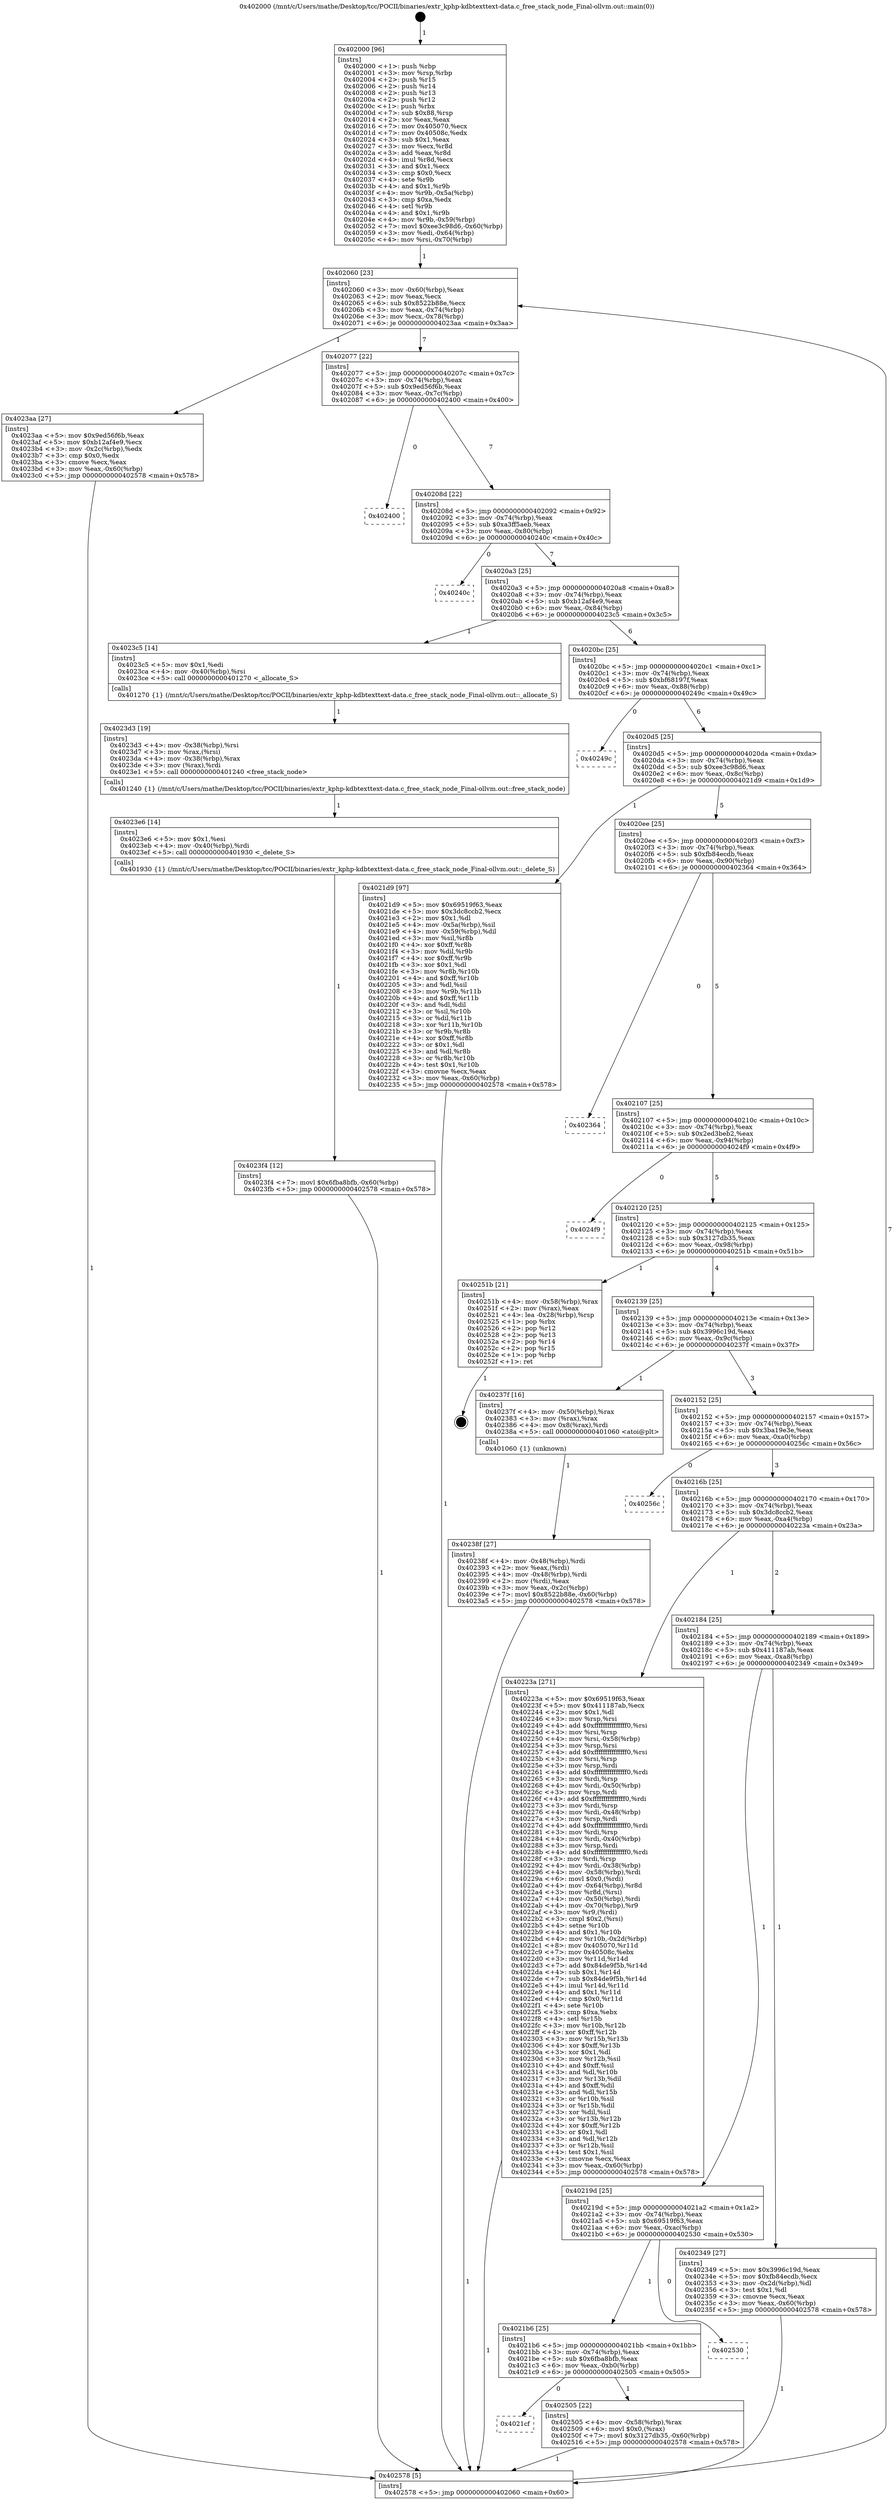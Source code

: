 digraph "0x402000" {
  label = "0x402000 (/mnt/c/Users/mathe/Desktop/tcc/POCII/binaries/extr_kphp-kdbtexttext-data.c_free_stack_node_Final-ollvm.out::main(0))"
  labelloc = "t"
  node[shape=record]

  Entry [label="",width=0.3,height=0.3,shape=circle,fillcolor=black,style=filled]
  "0x402060" [label="{
     0x402060 [23]\l
     | [instrs]\l
     &nbsp;&nbsp;0x402060 \<+3\>: mov -0x60(%rbp),%eax\l
     &nbsp;&nbsp;0x402063 \<+2\>: mov %eax,%ecx\l
     &nbsp;&nbsp;0x402065 \<+6\>: sub $0x8522b88e,%ecx\l
     &nbsp;&nbsp;0x40206b \<+3\>: mov %eax,-0x74(%rbp)\l
     &nbsp;&nbsp;0x40206e \<+3\>: mov %ecx,-0x78(%rbp)\l
     &nbsp;&nbsp;0x402071 \<+6\>: je 00000000004023aa \<main+0x3aa\>\l
  }"]
  "0x4023aa" [label="{
     0x4023aa [27]\l
     | [instrs]\l
     &nbsp;&nbsp;0x4023aa \<+5\>: mov $0x9ed56f6b,%eax\l
     &nbsp;&nbsp;0x4023af \<+5\>: mov $0xb12af4e9,%ecx\l
     &nbsp;&nbsp;0x4023b4 \<+3\>: mov -0x2c(%rbp),%edx\l
     &nbsp;&nbsp;0x4023b7 \<+3\>: cmp $0x0,%edx\l
     &nbsp;&nbsp;0x4023ba \<+3\>: cmove %ecx,%eax\l
     &nbsp;&nbsp;0x4023bd \<+3\>: mov %eax,-0x60(%rbp)\l
     &nbsp;&nbsp;0x4023c0 \<+5\>: jmp 0000000000402578 \<main+0x578\>\l
  }"]
  "0x402077" [label="{
     0x402077 [22]\l
     | [instrs]\l
     &nbsp;&nbsp;0x402077 \<+5\>: jmp 000000000040207c \<main+0x7c\>\l
     &nbsp;&nbsp;0x40207c \<+3\>: mov -0x74(%rbp),%eax\l
     &nbsp;&nbsp;0x40207f \<+5\>: sub $0x9ed56f6b,%eax\l
     &nbsp;&nbsp;0x402084 \<+3\>: mov %eax,-0x7c(%rbp)\l
     &nbsp;&nbsp;0x402087 \<+6\>: je 0000000000402400 \<main+0x400\>\l
  }"]
  Exit [label="",width=0.3,height=0.3,shape=circle,fillcolor=black,style=filled,peripheries=2]
  "0x402400" [label="{
     0x402400\l
  }", style=dashed]
  "0x40208d" [label="{
     0x40208d [22]\l
     | [instrs]\l
     &nbsp;&nbsp;0x40208d \<+5\>: jmp 0000000000402092 \<main+0x92\>\l
     &nbsp;&nbsp;0x402092 \<+3\>: mov -0x74(%rbp),%eax\l
     &nbsp;&nbsp;0x402095 \<+5\>: sub $0xa3ff5aeb,%eax\l
     &nbsp;&nbsp;0x40209a \<+3\>: mov %eax,-0x80(%rbp)\l
     &nbsp;&nbsp;0x40209d \<+6\>: je 000000000040240c \<main+0x40c\>\l
  }"]
  "0x4021cf" [label="{
     0x4021cf\l
  }", style=dashed]
  "0x40240c" [label="{
     0x40240c\l
  }", style=dashed]
  "0x4020a3" [label="{
     0x4020a3 [25]\l
     | [instrs]\l
     &nbsp;&nbsp;0x4020a3 \<+5\>: jmp 00000000004020a8 \<main+0xa8\>\l
     &nbsp;&nbsp;0x4020a8 \<+3\>: mov -0x74(%rbp),%eax\l
     &nbsp;&nbsp;0x4020ab \<+5\>: sub $0xb12af4e9,%eax\l
     &nbsp;&nbsp;0x4020b0 \<+6\>: mov %eax,-0x84(%rbp)\l
     &nbsp;&nbsp;0x4020b6 \<+6\>: je 00000000004023c5 \<main+0x3c5\>\l
  }"]
  "0x402505" [label="{
     0x402505 [22]\l
     | [instrs]\l
     &nbsp;&nbsp;0x402505 \<+4\>: mov -0x58(%rbp),%rax\l
     &nbsp;&nbsp;0x402509 \<+6\>: movl $0x0,(%rax)\l
     &nbsp;&nbsp;0x40250f \<+7\>: movl $0x3127db35,-0x60(%rbp)\l
     &nbsp;&nbsp;0x402516 \<+5\>: jmp 0000000000402578 \<main+0x578\>\l
  }"]
  "0x4023c5" [label="{
     0x4023c5 [14]\l
     | [instrs]\l
     &nbsp;&nbsp;0x4023c5 \<+5\>: mov $0x1,%edi\l
     &nbsp;&nbsp;0x4023ca \<+4\>: mov -0x40(%rbp),%rsi\l
     &nbsp;&nbsp;0x4023ce \<+5\>: call 0000000000401270 \<_allocate_S\>\l
     | [calls]\l
     &nbsp;&nbsp;0x401270 \{1\} (/mnt/c/Users/mathe/Desktop/tcc/POCII/binaries/extr_kphp-kdbtexttext-data.c_free_stack_node_Final-ollvm.out::_allocate_S)\l
  }"]
  "0x4020bc" [label="{
     0x4020bc [25]\l
     | [instrs]\l
     &nbsp;&nbsp;0x4020bc \<+5\>: jmp 00000000004020c1 \<main+0xc1\>\l
     &nbsp;&nbsp;0x4020c1 \<+3\>: mov -0x74(%rbp),%eax\l
     &nbsp;&nbsp;0x4020c4 \<+5\>: sub $0xbf68197f,%eax\l
     &nbsp;&nbsp;0x4020c9 \<+6\>: mov %eax,-0x88(%rbp)\l
     &nbsp;&nbsp;0x4020cf \<+6\>: je 000000000040249c \<main+0x49c\>\l
  }"]
  "0x4021b6" [label="{
     0x4021b6 [25]\l
     | [instrs]\l
     &nbsp;&nbsp;0x4021b6 \<+5\>: jmp 00000000004021bb \<main+0x1bb\>\l
     &nbsp;&nbsp;0x4021bb \<+3\>: mov -0x74(%rbp),%eax\l
     &nbsp;&nbsp;0x4021be \<+5\>: sub $0x6fba8bfb,%eax\l
     &nbsp;&nbsp;0x4021c3 \<+6\>: mov %eax,-0xb0(%rbp)\l
     &nbsp;&nbsp;0x4021c9 \<+6\>: je 0000000000402505 \<main+0x505\>\l
  }"]
  "0x40249c" [label="{
     0x40249c\l
  }", style=dashed]
  "0x4020d5" [label="{
     0x4020d5 [25]\l
     | [instrs]\l
     &nbsp;&nbsp;0x4020d5 \<+5\>: jmp 00000000004020da \<main+0xda\>\l
     &nbsp;&nbsp;0x4020da \<+3\>: mov -0x74(%rbp),%eax\l
     &nbsp;&nbsp;0x4020dd \<+5\>: sub $0xee3c98d6,%eax\l
     &nbsp;&nbsp;0x4020e2 \<+6\>: mov %eax,-0x8c(%rbp)\l
     &nbsp;&nbsp;0x4020e8 \<+6\>: je 00000000004021d9 \<main+0x1d9\>\l
  }"]
  "0x402530" [label="{
     0x402530\l
  }", style=dashed]
  "0x4021d9" [label="{
     0x4021d9 [97]\l
     | [instrs]\l
     &nbsp;&nbsp;0x4021d9 \<+5\>: mov $0x69519f63,%eax\l
     &nbsp;&nbsp;0x4021de \<+5\>: mov $0x3dc8ccb2,%ecx\l
     &nbsp;&nbsp;0x4021e3 \<+2\>: mov $0x1,%dl\l
     &nbsp;&nbsp;0x4021e5 \<+4\>: mov -0x5a(%rbp),%sil\l
     &nbsp;&nbsp;0x4021e9 \<+4\>: mov -0x59(%rbp),%dil\l
     &nbsp;&nbsp;0x4021ed \<+3\>: mov %sil,%r8b\l
     &nbsp;&nbsp;0x4021f0 \<+4\>: xor $0xff,%r8b\l
     &nbsp;&nbsp;0x4021f4 \<+3\>: mov %dil,%r9b\l
     &nbsp;&nbsp;0x4021f7 \<+4\>: xor $0xff,%r9b\l
     &nbsp;&nbsp;0x4021fb \<+3\>: xor $0x1,%dl\l
     &nbsp;&nbsp;0x4021fe \<+3\>: mov %r8b,%r10b\l
     &nbsp;&nbsp;0x402201 \<+4\>: and $0xff,%r10b\l
     &nbsp;&nbsp;0x402205 \<+3\>: and %dl,%sil\l
     &nbsp;&nbsp;0x402208 \<+3\>: mov %r9b,%r11b\l
     &nbsp;&nbsp;0x40220b \<+4\>: and $0xff,%r11b\l
     &nbsp;&nbsp;0x40220f \<+3\>: and %dl,%dil\l
     &nbsp;&nbsp;0x402212 \<+3\>: or %sil,%r10b\l
     &nbsp;&nbsp;0x402215 \<+3\>: or %dil,%r11b\l
     &nbsp;&nbsp;0x402218 \<+3\>: xor %r11b,%r10b\l
     &nbsp;&nbsp;0x40221b \<+3\>: or %r9b,%r8b\l
     &nbsp;&nbsp;0x40221e \<+4\>: xor $0xff,%r8b\l
     &nbsp;&nbsp;0x402222 \<+3\>: or $0x1,%dl\l
     &nbsp;&nbsp;0x402225 \<+3\>: and %dl,%r8b\l
     &nbsp;&nbsp;0x402228 \<+3\>: or %r8b,%r10b\l
     &nbsp;&nbsp;0x40222b \<+4\>: test $0x1,%r10b\l
     &nbsp;&nbsp;0x40222f \<+3\>: cmovne %ecx,%eax\l
     &nbsp;&nbsp;0x402232 \<+3\>: mov %eax,-0x60(%rbp)\l
     &nbsp;&nbsp;0x402235 \<+5\>: jmp 0000000000402578 \<main+0x578\>\l
  }"]
  "0x4020ee" [label="{
     0x4020ee [25]\l
     | [instrs]\l
     &nbsp;&nbsp;0x4020ee \<+5\>: jmp 00000000004020f3 \<main+0xf3\>\l
     &nbsp;&nbsp;0x4020f3 \<+3\>: mov -0x74(%rbp),%eax\l
     &nbsp;&nbsp;0x4020f6 \<+5\>: sub $0xfb84ecdb,%eax\l
     &nbsp;&nbsp;0x4020fb \<+6\>: mov %eax,-0x90(%rbp)\l
     &nbsp;&nbsp;0x402101 \<+6\>: je 0000000000402364 \<main+0x364\>\l
  }"]
  "0x402578" [label="{
     0x402578 [5]\l
     | [instrs]\l
     &nbsp;&nbsp;0x402578 \<+5\>: jmp 0000000000402060 \<main+0x60\>\l
  }"]
  "0x402000" [label="{
     0x402000 [96]\l
     | [instrs]\l
     &nbsp;&nbsp;0x402000 \<+1\>: push %rbp\l
     &nbsp;&nbsp;0x402001 \<+3\>: mov %rsp,%rbp\l
     &nbsp;&nbsp;0x402004 \<+2\>: push %r15\l
     &nbsp;&nbsp;0x402006 \<+2\>: push %r14\l
     &nbsp;&nbsp;0x402008 \<+2\>: push %r13\l
     &nbsp;&nbsp;0x40200a \<+2\>: push %r12\l
     &nbsp;&nbsp;0x40200c \<+1\>: push %rbx\l
     &nbsp;&nbsp;0x40200d \<+7\>: sub $0x88,%rsp\l
     &nbsp;&nbsp;0x402014 \<+2\>: xor %eax,%eax\l
     &nbsp;&nbsp;0x402016 \<+7\>: mov 0x405070,%ecx\l
     &nbsp;&nbsp;0x40201d \<+7\>: mov 0x40508c,%edx\l
     &nbsp;&nbsp;0x402024 \<+3\>: sub $0x1,%eax\l
     &nbsp;&nbsp;0x402027 \<+3\>: mov %ecx,%r8d\l
     &nbsp;&nbsp;0x40202a \<+3\>: add %eax,%r8d\l
     &nbsp;&nbsp;0x40202d \<+4\>: imul %r8d,%ecx\l
     &nbsp;&nbsp;0x402031 \<+3\>: and $0x1,%ecx\l
     &nbsp;&nbsp;0x402034 \<+3\>: cmp $0x0,%ecx\l
     &nbsp;&nbsp;0x402037 \<+4\>: sete %r9b\l
     &nbsp;&nbsp;0x40203b \<+4\>: and $0x1,%r9b\l
     &nbsp;&nbsp;0x40203f \<+4\>: mov %r9b,-0x5a(%rbp)\l
     &nbsp;&nbsp;0x402043 \<+3\>: cmp $0xa,%edx\l
     &nbsp;&nbsp;0x402046 \<+4\>: setl %r9b\l
     &nbsp;&nbsp;0x40204a \<+4\>: and $0x1,%r9b\l
     &nbsp;&nbsp;0x40204e \<+4\>: mov %r9b,-0x59(%rbp)\l
     &nbsp;&nbsp;0x402052 \<+7\>: movl $0xee3c98d6,-0x60(%rbp)\l
     &nbsp;&nbsp;0x402059 \<+3\>: mov %edi,-0x64(%rbp)\l
     &nbsp;&nbsp;0x40205c \<+4\>: mov %rsi,-0x70(%rbp)\l
  }"]
  "0x4023f4" [label="{
     0x4023f4 [12]\l
     | [instrs]\l
     &nbsp;&nbsp;0x4023f4 \<+7\>: movl $0x6fba8bfb,-0x60(%rbp)\l
     &nbsp;&nbsp;0x4023fb \<+5\>: jmp 0000000000402578 \<main+0x578\>\l
  }"]
  "0x402364" [label="{
     0x402364\l
  }", style=dashed]
  "0x402107" [label="{
     0x402107 [25]\l
     | [instrs]\l
     &nbsp;&nbsp;0x402107 \<+5\>: jmp 000000000040210c \<main+0x10c\>\l
     &nbsp;&nbsp;0x40210c \<+3\>: mov -0x74(%rbp),%eax\l
     &nbsp;&nbsp;0x40210f \<+5\>: sub $0x2ed3beb2,%eax\l
     &nbsp;&nbsp;0x402114 \<+6\>: mov %eax,-0x94(%rbp)\l
     &nbsp;&nbsp;0x40211a \<+6\>: je 00000000004024f9 \<main+0x4f9\>\l
  }"]
  "0x4023e6" [label="{
     0x4023e6 [14]\l
     | [instrs]\l
     &nbsp;&nbsp;0x4023e6 \<+5\>: mov $0x1,%esi\l
     &nbsp;&nbsp;0x4023eb \<+4\>: mov -0x40(%rbp),%rdi\l
     &nbsp;&nbsp;0x4023ef \<+5\>: call 0000000000401930 \<_delete_S\>\l
     | [calls]\l
     &nbsp;&nbsp;0x401930 \{1\} (/mnt/c/Users/mathe/Desktop/tcc/POCII/binaries/extr_kphp-kdbtexttext-data.c_free_stack_node_Final-ollvm.out::_delete_S)\l
  }"]
  "0x4024f9" [label="{
     0x4024f9\l
  }", style=dashed]
  "0x402120" [label="{
     0x402120 [25]\l
     | [instrs]\l
     &nbsp;&nbsp;0x402120 \<+5\>: jmp 0000000000402125 \<main+0x125\>\l
     &nbsp;&nbsp;0x402125 \<+3\>: mov -0x74(%rbp),%eax\l
     &nbsp;&nbsp;0x402128 \<+5\>: sub $0x3127db35,%eax\l
     &nbsp;&nbsp;0x40212d \<+6\>: mov %eax,-0x98(%rbp)\l
     &nbsp;&nbsp;0x402133 \<+6\>: je 000000000040251b \<main+0x51b\>\l
  }"]
  "0x4023d3" [label="{
     0x4023d3 [19]\l
     | [instrs]\l
     &nbsp;&nbsp;0x4023d3 \<+4\>: mov -0x38(%rbp),%rsi\l
     &nbsp;&nbsp;0x4023d7 \<+3\>: mov %rax,(%rsi)\l
     &nbsp;&nbsp;0x4023da \<+4\>: mov -0x38(%rbp),%rax\l
     &nbsp;&nbsp;0x4023de \<+3\>: mov (%rax),%rdi\l
     &nbsp;&nbsp;0x4023e1 \<+5\>: call 0000000000401240 \<free_stack_node\>\l
     | [calls]\l
     &nbsp;&nbsp;0x401240 \{1\} (/mnt/c/Users/mathe/Desktop/tcc/POCII/binaries/extr_kphp-kdbtexttext-data.c_free_stack_node_Final-ollvm.out::free_stack_node)\l
  }"]
  "0x40251b" [label="{
     0x40251b [21]\l
     | [instrs]\l
     &nbsp;&nbsp;0x40251b \<+4\>: mov -0x58(%rbp),%rax\l
     &nbsp;&nbsp;0x40251f \<+2\>: mov (%rax),%eax\l
     &nbsp;&nbsp;0x402521 \<+4\>: lea -0x28(%rbp),%rsp\l
     &nbsp;&nbsp;0x402525 \<+1\>: pop %rbx\l
     &nbsp;&nbsp;0x402526 \<+2\>: pop %r12\l
     &nbsp;&nbsp;0x402528 \<+2\>: pop %r13\l
     &nbsp;&nbsp;0x40252a \<+2\>: pop %r14\l
     &nbsp;&nbsp;0x40252c \<+2\>: pop %r15\l
     &nbsp;&nbsp;0x40252e \<+1\>: pop %rbp\l
     &nbsp;&nbsp;0x40252f \<+1\>: ret\l
  }"]
  "0x402139" [label="{
     0x402139 [25]\l
     | [instrs]\l
     &nbsp;&nbsp;0x402139 \<+5\>: jmp 000000000040213e \<main+0x13e\>\l
     &nbsp;&nbsp;0x40213e \<+3\>: mov -0x74(%rbp),%eax\l
     &nbsp;&nbsp;0x402141 \<+5\>: sub $0x3996c19d,%eax\l
     &nbsp;&nbsp;0x402146 \<+6\>: mov %eax,-0x9c(%rbp)\l
     &nbsp;&nbsp;0x40214c \<+6\>: je 000000000040237f \<main+0x37f\>\l
  }"]
  "0x40238f" [label="{
     0x40238f [27]\l
     | [instrs]\l
     &nbsp;&nbsp;0x40238f \<+4\>: mov -0x48(%rbp),%rdi\l
     &nbsp;&nbsp;0x402393 \<+2\>: mov %eax,(%rdi)\l
     &nbsp;&nbsp;0x402395 \<+4\>: mov -0x48(%rbp),%rdi\l
     &nbsp;&nbsp;0x402399 \<+2\>: mov (%rdi),%eax\l
     &nbsp;&nbsp;0x40239b \<+3\>: mov %eax,-0x2c(%rbp)\l
     &nbsp;&nbsp;0x40239e \<+7\>: movl $0x8522b88e,-0x60(%rbp)\l
     &nbsp;&nbsp;0x4023a5 \<+5\>: jmp 0000000000402578 \<main+0x578\>\l
  }"]
  "0x40237f" [label="{
     0x40237f [16]\l
     | [instrs]\l
     &nbsp;&nbsp;0x40237f \<+4\>: mov -0x50(%rbp),%rax\l
     &nbsp;&nbsp;0x402383 \<+3\>: mov (%rax),%rax\l
     &nbsp;&nbsp;0x402386 \<+4\>: mov 0x8(%rax),%rdi\l
     &nbsp;&nbsp;0x40238a \<+5\>: call 0000000000401060 \<atoi@plt\>\l
     | [calls]\l
     &nbsp;&nbsp;0x401060 \{1\} (unknown)\l
  }"]
  "0x402152" [label="{
     0x402152 [25]\l
     | [instrs]\l
     &nbsp;&nbsp;0x402152 \<+5\>: jmp 0000000000402157 \<main+0x157\>\l
     &nbsp;&nbsp;0x402157 \<+3\>: mov -0x74(%rbp),%eax\l
     &nbsp;&nbsp;0x40215a \<+5\>: sub $0x3ba19e3e,%eax\l
     &nbsp;&nbsp;0x40215f \<+6\>: mov %eax,-0xa0(%rbp)\l
     &nbsp;&nbsp;0x402165 \<+6\>: je 000000000040256c \<main+0x56c\>\l
  }"]
  "0x40219d" [label="{
     0x40219d [25]\l
     | [instrs]\l
     &nbsp;&nbsp;0x40219d \<+5\>: jmp 00000000004021a2 \<main+0x1a2\>\l
     &nbsp;&nbsp;0x4021a2 \<+3\>: mov -0x74(%rbp),%eax\l
     &nbsp;&nbsp;0x4021a5 \<+5\>: sub $0x69519f63,%eax\l
     &nbsp;&nbsp;0x4021aa \<+6\>: mov %eax,-0xac(%rbp)\l
     &nbsp;&nbsp;0x4021b0 \<+6\>: je 0000000000402530 \<main+0x530\>\l
  }"]
  "0x40256c" [label="{
     0x40256c\l
  }", style=dashed]
  "0x40216b" [label="{
     0x40216b [25]\l
     | [instrs]\l
     &nbsp;&nbsp;0x40216b \<+5\>: jmp 0000000000402170 \<main+0x170\>\l
     &nbsp;&nbsp;0x402170 \<+3\>: mov -0x74(%rbp),%eax\l
     &nbsp;&nbsp;0x402173 \<+5\>: sub $0x3dc8ccb2,%eax\l
     &nbsp;&nbsp;0x402178 \<+6\>: mov %eax,-0xa4(%rbp)\l
     &nbsp;&nbsp;0x40217e \<+6\>: je 000000000040223a \<main+0x23a\>\l
  }"]
  "0x402349" [label="{
     0x402349 [27]\l
     | [instrs]\l
     &nbsp;&nbsp;0x402349 \<+5\>: mov $0x3996c19d,%eax\l
     &nbsp;&nbsp;0x40234e \<+5\>: mov $0xfb84ecdb,%ecx\l
     &nbsp;&nbsp;0x402353 \<+3\>: mov -0x2d(%rbp),%dl\l
     &nbsp;&nbsp;0x402356 \<+3\>: test $0x1,%dl\l
     &nbsp;&nbsp;0x402359 \<+3\>: cmovne %ecx,%eax\l
     &nbsp;&nbsp;0x40235c \<+3\>: mov %eax,-0x60(%rbp)\l
     &nbsp;&nbsp;0x40235f \<+5\>: jmp 0000000000402578 \<main+0x578\>\l
  }"]
  "0x40223a" [label="{
     0x40223a [271]\l
     | [instrs]\l
     &nbsp;&nbsp;0x40223a \<+5\>: mov $0x69519f63,%eax\l
     &nbsp;&nbsp;0x40223f \<+5\>: mov $0x411187ab,%ecx\l
     &nbsp;&nbsp;0x402244 \<+2\>: mov $0x1,%dl\l
     &nbsp;&nbsp;0x402246 \<+3\>: mov %rsp,%rsi\l
     &nbsp;&nbsp;0x402249 \<+4\>: add $0xfffffffffffffff0,%rsi\l
     &nbsp;&nbsp;0x40224d \<+3\>: mov %rsi,%rsp\l
     &nbsp;&nbsp;0x402250 \<+4\>: mov %rsi,-0x58(%rbp)\l
     &nbsp;&nbsp;0x402254 \<+3\>: mov %rsp,%rsi\l
     &nbsp;&nbsp;0x402257 \<+4\>: add $0xfffffffffffffff0,%rsi\l
     &nbsp;&nbsp;0x40225b \<+3\>: mov %rsi,%rsp\l
     &nbsp;&nbsp;0x40225e \<+3\>: mov %rsp,%rdi\l
     &nbsp;&nbsp;0x402261 \<+4\>: add $0xfffffffffffffff0,%rdi\l
     &nbsp;&nbsp;0x402265 \<+3\>: mov %rdi,%rsp\l
     &nbsp;&nbsp;0x402268 \<+4\>: mov %rdi,-0x50(%rbp)\l
     &nbsp;&nbsp;0x40226c \<+3\>: mov %rsp,%rdi\l
     &nbsp;&nbsp;0x40226f \<+4\>: add $0xfffffffffffffff0,%rdi\l
     &nbsp;&nbsp;0x402273 \<+3\>: mov %rdi,%rsp\l
     &nbsp;&nbsp;0x402276 \<+4\>: mov %rdi,-0x48(%rbp)\l
     &nbsp;&nbsp;0x40227a \<+3\>: mov %rsp,%rdi\l
     &nbsp;&nbsp;0x40227d \<+4\>: add $0xfffffffffffffff0,%rdi\l
     &nbsp;&nbsp;0x402281 \<+3\>: mov %rdi,%rsp\l
     &nbsp;&nbsp;0x402284 \<+4\>: mov %rdi,-0x40(%rbp)\l
     &nbsp;&nbsp;0x402288 \<+3\>: mov %rsp,%rdi\l
     &nbsp;&nbsp;0x40228b \<+4\>: add $0xfffffffffffffff0,%rdi\l
     &nbsp;&nbsp;0x40228f \<+3\>: mov %rdi,%rsp\l
     &nbsp;&nbsp;0x402292 \<+4\>: mov %rdi,-0x38(%rbp)\l
     &nbsp;&nbsp;0x402296 \<+4\>: mov -0x58(%rbp),%rdi\l
     &nbsp;&nbsp;0x40229a \<+6\>: movl $0x0,(%rdi)\l
     &nbsp;&nbsp;0x4022a0 \<+4\>: mov -0x64(%rbp),%r8d\l
     &nbsp;&nbsp;0x4022a4 \<+3\>: mov %r8d,(%rsi)\l
     &nbsp;&nbsp;0x4022a7 \<+4\>: mov -0x50(%rbp),%rdi\l
     &nbsp;&nbsp;0x4022ab \<+4\>: mov -0x70(%rbp),%r9\l
     &nbsp;&nbsp;0x4022af \<+3\>: mov %r9,(%rdi)\l
     &nbsp;&nbsp;0x4022b2 \<+3\>: cmpl $0x2,(%rsi)\l
     &nbsp;&nbsp;0x4022b5 \<+4\>: setne %r10b\l
     &nbsp;&nbsp;0x4022b9 \<+4\>: and $0x1,%r10b\l
     &nbsp;&nbsp;0x4022bd \<+4\>: mov %r10b,-0x2d(%rbp)\l
     &nbsp;&nbsp;0x4022c1 \<+8\>: mov 0x405070,%r11d\l
     &nbsp;&nbsp;0x4022c9 \<+7\>: mov 0x40508c,%ebx\l
     &nbsp;&nbsp;0x4022d0 \<+3\>: mov %r11d,%r14d\l
     &nbsp;&nbsp;0x4022d3 \<+7\>: add $0x84de9f5b,%r14d\l
     &nbsp;&nbsp;0x4022da \<+4\>: sub $0x1,%r14d\l
     &nbsp;&nbsp;0x4022de \<+7\>: sub $0x84de9f5b,%r14d\l
     &nbsp;&nbsp;0x4022e5 \<+4\>: imul %r14d,%r11d\l
     &nbsp;&nbsp;0x4022e9 \<+4\>: and $0x1,%r11d\l
     &nbsp;&nbsp;0x4022ed \<+4\>: cmp $0x0,%r11d\l
     &nbsp;&nbsp;0x4022f1 \<+4\>: sete %r10b\l
     &nbsp;&nbsp;0x4022f5 \<+3\>: cmp $0xa,%ebx\l
     &nbsp;&nbsp;0x4022f8 \<+4\>: setl %r15b\l
     &nbsp;&nbsp;0x4022fc \<+3\>: mov %r10b,%r12b\l
     &nbsp;&nbsp;0x4022ff \<+4\>: xor $0xff,%r12b\l
     &nbsp;&nbsp;0x402303 \<+3\>: mov %r15b,%r13b\l
     &nbsp;&nbsp;0x402306 \<+4\>: xor $0xff,%r13b\l
     &nbsp;&nbsp;0x40230a \<+3\>: xor $0x1,%dl\l
     &nbsp;&nbsp;0x40230d \<+3\>: mov %r12b,%sil\l
     &nbsp;&nbsp;0x402310 \<+4\>: and $0xff,%sil\l
     &nbsp;&nbsp;0x402314 \<+3\>: and %dl,%r10b\l
     &nbsp;&nbsp;0x402317 \<+3\>: mov %r13b,%dil\l
     &nbsp;&nbsp;0x40231a \<+4\>: and $0xff,%dil\l
     &nbsp;&nbsp;0x40231e \<+3\>: and %dl,%r15b\l
     &nbsp;&nbsp;0x402321 \<+3\>: or %r10b,%sil\l
     &nbsp;&nbsp;0x402324 \<+3\>: or %r15b,%dil\l
     &nbsp;&nbsp;0x402327 \<+3\>: xor %dil,%sil\l
     &nbsp;&nbsp;0x40232a \<+3\>: or %r13b,%r12b\l
     &nbsp;&nbsp;0x40232d \<+4\>: xor $0xff,%r12b\l
     &nbsp;&nbsp;0x402331 \<+3\>: or $0x1,%dl\l
     &nbsp;&nbsp;0x402334 \<+3\>: and %dl,%r12b\l
     &nbsp;&nbsp;0x402337 \<+3\>: or %r12b,%sil\l
     &nbsp;&nbsp;0x40233a \<+4\>: test $0x1,%sil\l
     &nbsp;&nbsp;0x40233e \<+3\>: cmovne %ecx,%eax\l
     &nbsp;&nbsp;0x402341 \<+3\>: mov %eax,-0x60(%rbp)\l
     &nbsp;&nbsp;0x402344 \<+5\>: jmp 0000000000402578 \<main+0x578\>\l
  }"]
  "0x402184" [label="{
     0x402184 [25]\l
     | [instrs]\l
     &nbsp;&nbsp;0x402184 \<+5\>: jmp 0000000000402189 \<main+0x189\>\l
     &nbsp;&nbsp;0x402189 \<+3\>: mov -0x74(%rbp),%eax\l
     &nbsp;&nbsp;0x40218c \<+5\>: sub $0x411187ab,%eax\l
     &nbsp;&nbsp;0x402191 \<+6\>: mov %eax,-0xa8(%rbp)\l
     &nbsp;&nbsp;0x402197 \<+6\>: je 0000000000402349 \<main+0x349\>\l
  }"]
  Entry -> "0x402000" [label=" 1"]
  "0x402060" -> "0x4023aa" [label=" 1"]
  "0x402060" -> "0x402077" [label=" 7"]
  "0x40251b" -> Exit [label=" 1"]
  "0x402077" -> "0x402400" [label=" 0"]
  "0x402077" -> "0x40208d" [label=" 7"]
  "0x402505" -> "0x402578" [label=" 1"]
  "0x40208d" -> "0x40240c" [label=" 0"]
  "0x40208d" -> "0x4020a3" [label=" 7"]
  "0x4021b6" -> "0x4021cf" [label=" 0"]
  "0x4020a3" -> "0x4023c5" [label=" 1"]
  "0x4020a3" -> "0x4020bc" [label=" 6"]
  "0x4021b6" -> "0x402505" [label=" 1"]
  "0x4020bc" -> "0x40249c" [label=" 0"]
  "0x4020bc" -> "0x4020d5" [label=" 6"]
  "0x40219d" -> "0x4021b6" [label=" 1"]
  "0x4020d5" -> "0x4021d9" [label=" 1"]
  "0x4020d5" -> "0x4020ee" [label=" 5"]
  "0x4021d9" -> "0x402578" [label=" 1"]
  "0x402000" -> "0x402060" [label=" 1"]
  "0x402578" -> "0x402060" [label=" 7"]
  "0x40219d" -> "0x402530" [label=" 0"]
  "0x4020ee" -> "0x402364" [label=" 0"]
  "0x4020ee" -> "0x402107" [label=" 5"]
  "0x4023f4" -> "0x402578" [label=" 1"]
  "0x402107" -> "0x4024f9" [label=" 0"]
  "0x402107" -> "0x402120" [label=" 5"]
  "0x4023e6" -> "0x4023f4" [label=" 1"]
  "0x402120" -> "0x40251b" [label=" 1"]
  "0x402120" -> "0x402139" [label=" 4"]
  "0x4023d3" -> "0x4023e6" [label=" 1"]
  "0x402139" -> "0x40237f" [label=" 1"]
  "0x402139" -> "0x402152" [label=" 3"]
  "0x4023c5" -> "0x4023d3" [label=" 1"]
  "0x402152" -> "0x40256c" [label=" 0"]
  "0x402152" -> "0x40216b" [label=" 3"]
  "0x4023aa" -> "0x402578" [label=" 1"]
  "0x40216b" -> "0x40223a" [label=" 1"]
  "0x40216b" -> "0x402184" [label=" 2"]
  "0x40238f" -> "0x402578" [label=" 1"]
  "0x40223a" -> "0x402578" [label=" 1"]
  "0x40237f" -> "0x40238f" [label=" 1"]
  "0x402184" -> "0x402349" [label=" 1"]
  "0x402184" -> "0x40219d" [label=" 1"]
  "0x402349" -> "0x402578" [label=" 1"]
}
